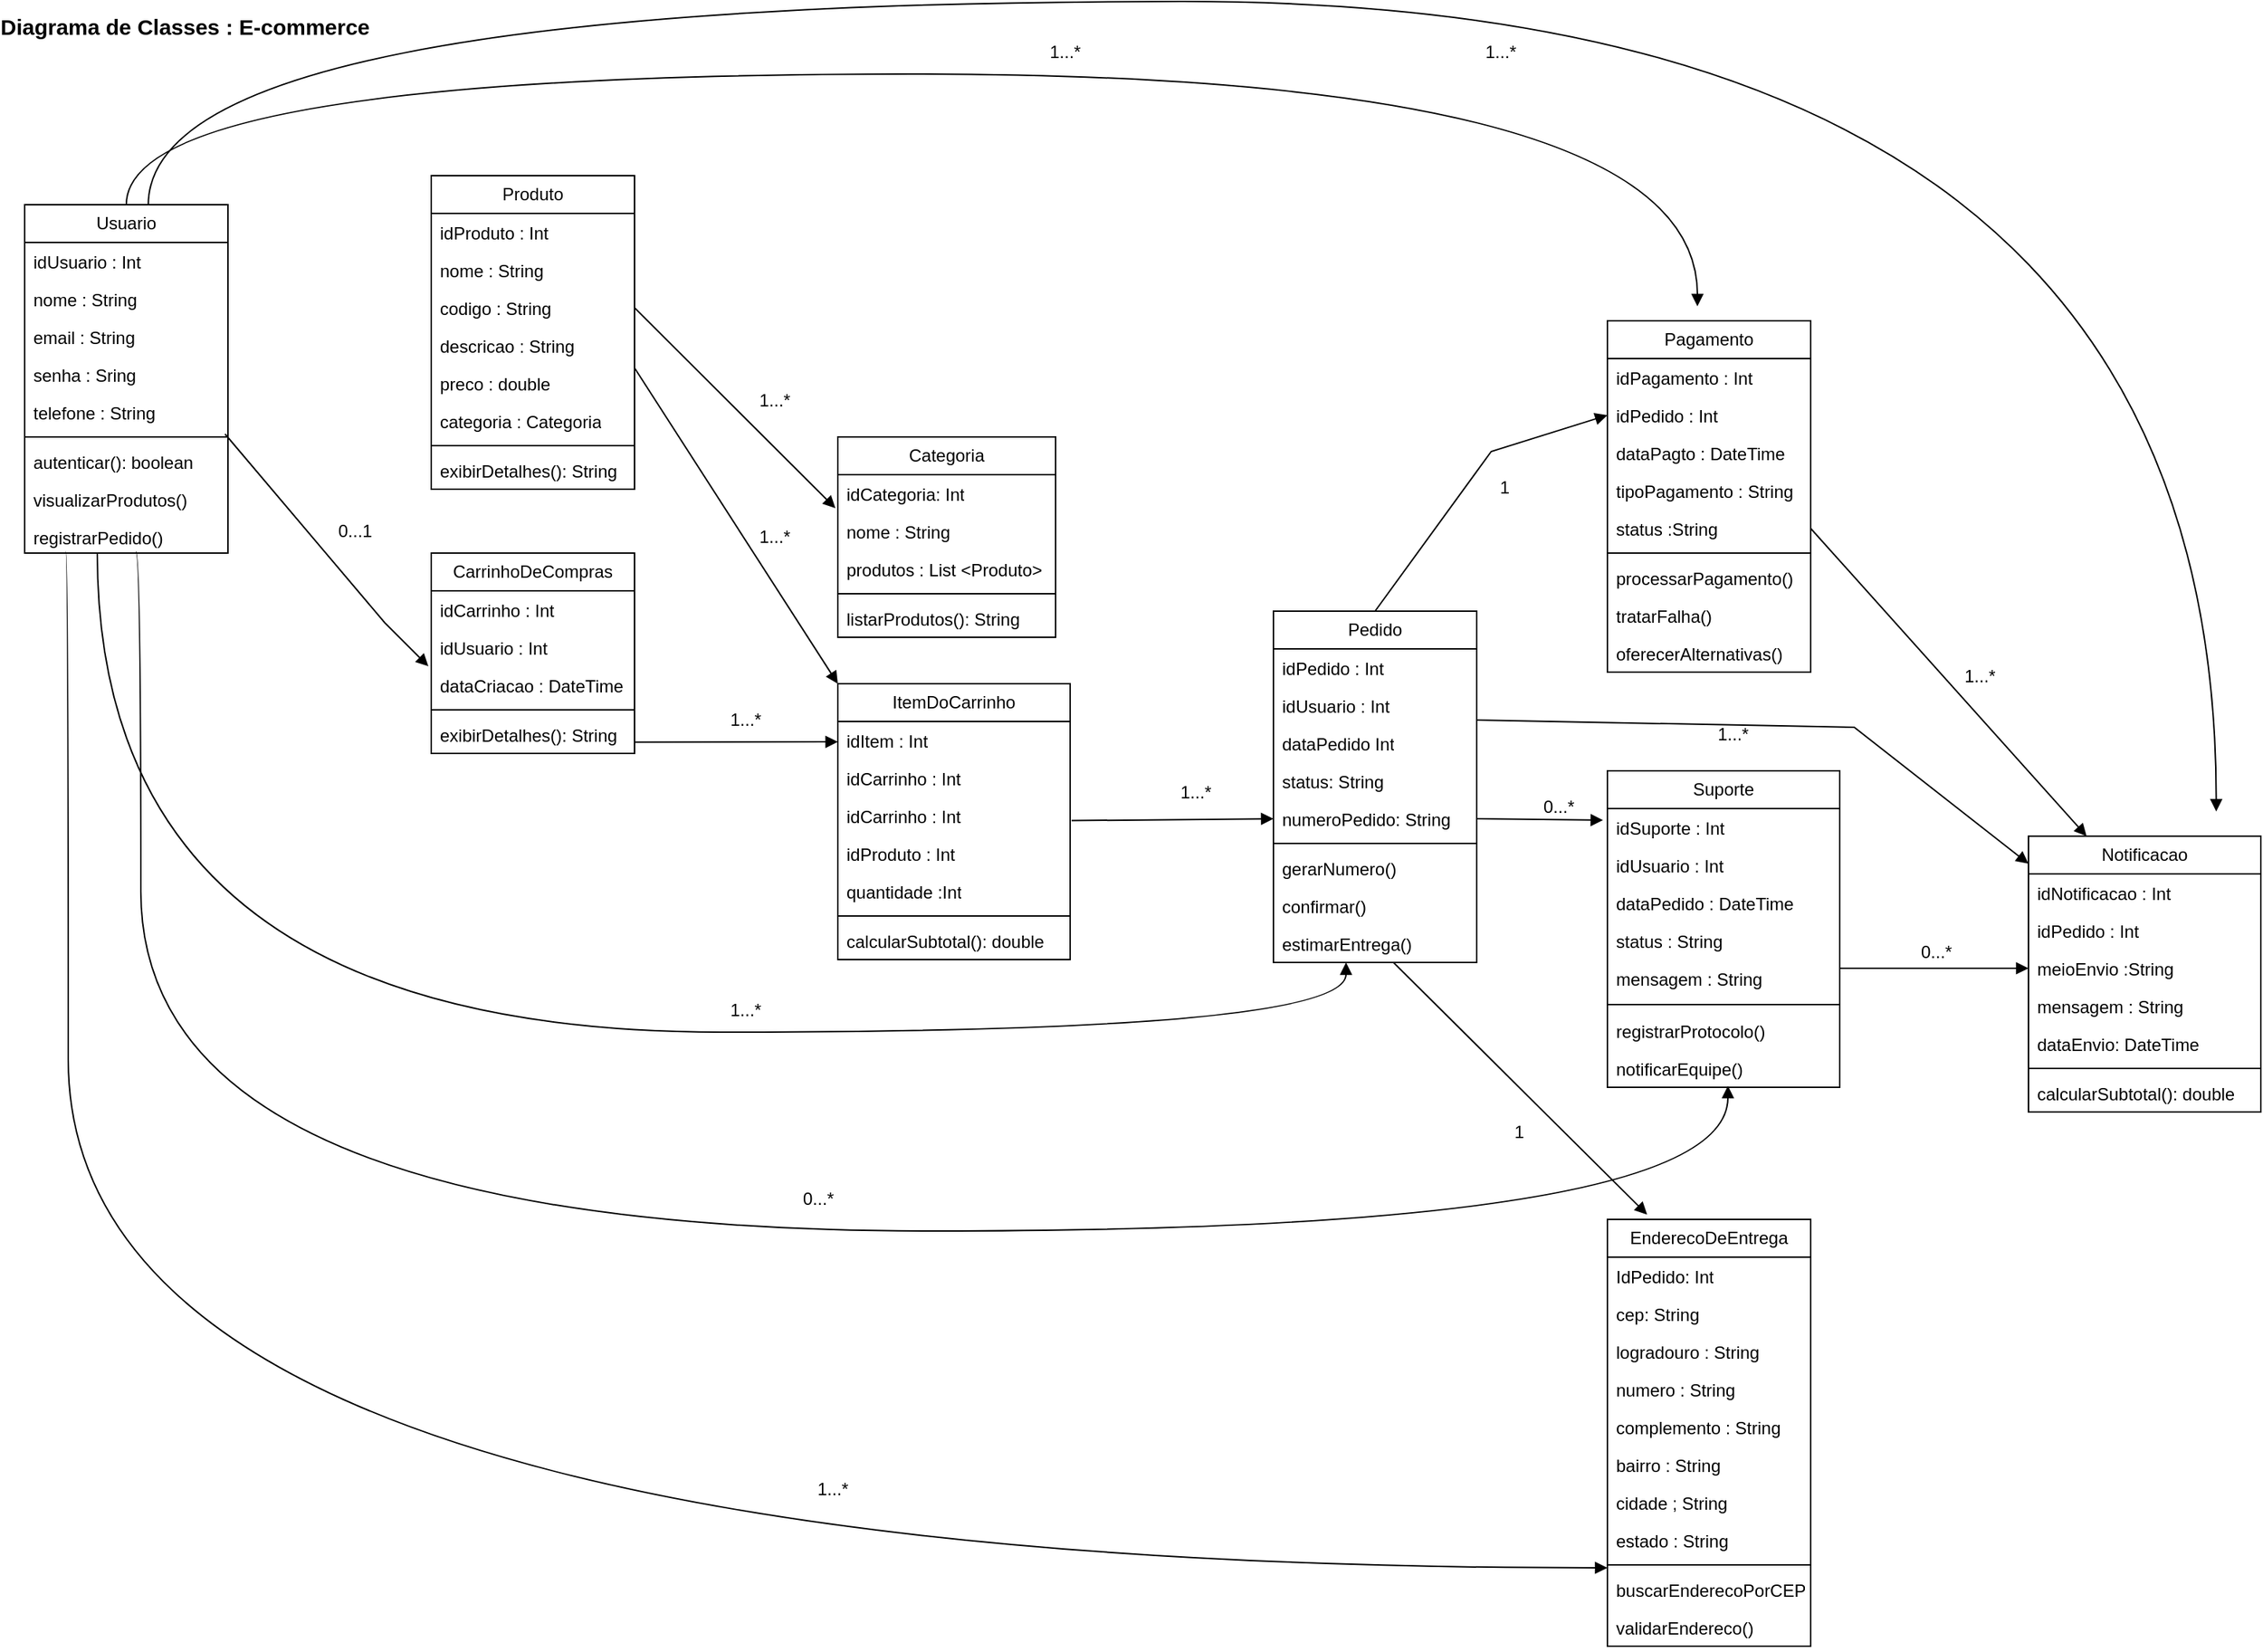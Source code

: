 <mxfile version="28.1.0">
  <diagram name="Página-1" id="_8y2WWJPowgmzvT_kAJe">
    <mxGraphModel grid="1" page="1" gridSize="10" guides="1" tooltips="1" connect="1" arrows="1" fold="1" pageScale="1" pageWidth="827" pageHeight="1169" background="#ffffff" math="0" shadow="0" adaptiveColors="simple">
      <root>
        <mxCell id="0" />
        <mxCell id="1" parent="0" />
        <mxCell id="5Mgtks_7eiZaKicOmznS-1" value="Usuario" style="swimlane;fontStyle=0;childLayout=stackLayout;horizontal=1;startSize=26;fillColor=none;horizontalStack=0;resizeParent=1;resizeParentMax=0;resizeLast=0;collapsible=1;marginBottom=0;whiteSpace=wrap;html=1;" vertex="1" parent="1">
          <mxGeometry x="20" y="150" width="140" height="240" as="geometry" />
        </mxCell>
        <mxCell id="5Mgtks_7eiZaKicOmznS-2" value="idUsuario : Int" style="text;strokeColor=none;fillColor=none;align=left;verticalAlign=top;spacingLeft=4;spacingRight=4;overflow=hidden;rotatable=0;points=[[0,0.5],[1,0.5]];portConstraint=eastwest;whiteSpace=wrap;html=1;" vertex="1" parent="5Mgtks_7eiZaKicOmznS-1">
          <mxGeometry y="26" width="140" height="26" as="geometry" />
        </mxCell>
        <mxCell id="5Mgtks_7eiZaKicOmznS-3" value="nome : String" style="text;strokeColor=none;fillColor=none;align=left;verticalAlign=top;spacingLeft=4;spacingRight=4;overflow=hidden;rotatable=0;points=[[0,0.5],[1,0.5]];portConstraint=eastwest;whiteSpace=wrap;html=1;" vertex="1" parent="5Mgtks_7eiZaKicOmznS-1">
          <mxGeometry y="52" width="140" height="26" as="geometry" />
        </mxCell>
        <mxCell id="5Mgtks_7eiZaKicOmznS-4" value="email : String" style="text;strokeColor=none;fillColor=none;align=left;verticalAlign=top;spacingLeft=4;spacingRight=4;overflow=hidden;rotatable=0;points=[[0,0.5],[1,0.5]];portConstraint=eastwest;whiteSpace=wrap;html=1;" vertex="1" parent="5Mgtks_7eiZaKicOmznS-1">
          <mxGeometry y="78" width="140" height="26" as="geometry" />
        </mxCell>
        <mxCell id="mK8RSYfeYcpU8ILv2cTp-1" value="senha : Sring" style="text;strokeColor=none;fillColor=none;align=left;verticalAlign=top;spacingLeft=4;spacingRight=4;overflow=hidden;rotatable=0;points=[[0,0.5],[1,0.5]];portConstraint=eastwest;whiteSpace=wrap;html=1;" vertex="1" parent="5Mgtks_7eiZaKicOmznS-1">
          <mxGeometry y="104" width="140" height="26" as="geometry" />
        </mxCell>
        <mxCell id="mK8RSYfeYcpU8ILv2cTp-7" value="telefone : String" style="text;strokeColor=none;fillColor=none;align=left;verticalAlign=top;spacingLeft=4;spacingRight=4;overflow=hidden;rotatable=0;points=[[0,0.5],[1,0.5]];portConstraint=eastwest;whiteSpace=wrap;html=1;" vertex="1" parent="5Mgtks_7eiZaKicOmznS-1">
          <mxGeometry y="130" width="140" height="26" as="geometry" />
        </mxCell>
        <mxCell id="mK8RSYfeYcpU8ILv2cTp-11" value="" style="line;strokeWidth=1;fillColor=none;align=left;verticalAlign=middle;spacingTop=-1;spacingLeft=3;spacingRight=3;rotatable=0;labelPosition=right;points=[];portConstraint=eastwest;strokeColor=inherit;" vertex="1" parent="5Mgtks_7eiZaKicOmznS-1">
          <mxGeometry y="156" width="140" height="8" as="geometry" />
        </mxCell>
        <mxCell id="mK8RSYfeYcpU8ILv2cTp-10" value="autenticar(): boolean" style="text;strokeColor=none;fillColor=none;align=left;verticalAlign=top;spacingLeft=4;spacingRight=4;overflow=hidden;rotatable=0;points=[[0,0.5],[1,0.5]];portConstraint=eastwest;whiteSpace=wrap;html=1;" vertex="1" parent="5Mgtks_7eiZaKicOmznS-1">
          <mxGeometry y="164" width="140" height="26" as="geometry" />
        </mxCell>
        <mxCell id="mK8RSYfeYcpU8ILv2cTp-12" value="visualizarProdutos()" style="text;strokeColor=none;fillColor=none;align=left;verticalAlign=top;spacingLeft=4;spacingRight=4;overflow=hidden;rotatable=0;points=[[0,0.5],[1,0.5]];portConstraint=eastwest;whiteSpace=wrap;html=1;" vertex="1" parent="5Mgtks_7eiZaKicOmznS-1">
          <mxGeometry y="190" width="140" height="26" as="geometry" />
        </mxCell>
        <mxCell id="mK8RSYfeYcpU8ILv2cTp-13" value="registrarPedido()" style="text;strokeColor=none;fillColor=none;align=left;verticalAlign=top;spacingLeft=4;spacingRight=4;overflow=hidden;rotatable=0;points=[[0,0.5],[1,0.5]];portConstraint=eastwest;whiteSpace=wrap;html=1;" vertex="1" parent="5Mgtks_7eiZaKicOmznS-1">
          <mxGeometry y="216" width="140" height="24" as="geometry" />
        </mxCell>
        <mxCell id="mK8RSYfeYcpU8ILv2cTp-14" value="Produto" style="swimlane;fontStyle=0;childLayout=stackLayout;horizontal=1;startSize=26;fillColor=none;horizontalStack=0;resizeParent=1;resizeParentMax=0;resizeLast=0;collapsible=1;marginBottom=0;whiteSpace=wrap;html=1;" vertex="1" parent="1">
          <mxGeometry x="300" y="130" width="140" height="216" as="geometry" />
        </mxCell>
        <mxCell id="mK8RSYfeYcpU8ILv2cTp-15" value="idProduto : Int" style="text;strokeColor=none;fillColor=none;align=left;verticalAlign=top;spacingLeft=4;spacingRight=4;overflow=hidden;rotatable=0;points=[[0,0.5],[1,0.5]];portConstraint=eastwest;whiteSpace=wrap;html=1;" vertex="1" parent="mK8RSYfeYcpU8ILv2cTp-14">
          <mxGeometry y="26" width="140" height="26" as="geometry" />
        </mxCell>
        <mxCell id="mK8RSYfeYcpU8ILv2cTp-16" value="nome : String" style="text;strokeColor=none;fillColor=none;align=left;verticalAlign=top;spacingLeft=4;spacingRight=4;overflow=hidden;rotatable=0;points=[[0,0.5],[1,0.5]];portConstraint=eastwest;whiteSpace=wrap;html=1;" vertex="1" parent="mK8RSYfeYcpU8ILv2cTp-14">
          <mxGeometry y="52" width="140" height="26" as="geometry" />
        </mxCell>
        <mxCell id="mK8RSYfeYcpU8ILv2cTp-17" value="codigo : String" style="text;strokeColor=none;fillColor=none;align=left;verticalAlign=top;spacingLeft=4;spacingRight=4;overflow=hidden;rotatable=0;points=[[0,0.5],[1,0.5]];portConstraint=eastwest;whiteSpace=wrap;html=1;" vertex="1" parent="mK8RSYfeYcpU8ILv2cTp-14">
          <mxGeometry y="78" width="140" height="26" as="geometry" />
        </mxCell>
        <mxCell id="mK8RSYfeYcpU8ILv2cTp-18" value="descricao : String" style="text;strokeColor=none;fillColor=none;align=left;verticalAlign=top;spacingLeft=4;spacingRight=4;overflow=hidden;rotatable=0;points=[[0,0.5],[1,0.5]];portConstraint=eastwest;whiteSpace=wrap;html=1;" vertex="1" parent="mK8RSYfeYcpU8ILv2cTp-14">
          <mxGeometry y="104" width="140" height="26" as="geometry" />
        </mxCell>
        <mxCell id="mK8RSYfeYcpU8ILv2cTp-19" value="preco : double" style="text;strokeColor=none;fillColor=none;align=left;verticalAlign=top;spacingLeft=4;spacingRight=4;overflow=hidden;rotatable=0;points=[[0,0.5],[1,0.5]];portConstraint=eastwest;whiteSpace=wrap;html=1;" vertex="1" parent="mK8RSYfeYcpU8ILv2cTp-14">
          <mxGeometry y="130" width="140" height="26" as="geometry" />
        </mxCell>
        <mxCell id="mK8RSYfeYcpU8ILv2cTp-24" value="categoria : Categoria" style="text;strokeColor=none;fillColor=none;align=left;verticalAlign=top;spacingLeft=4;spacingRight=4;overflow=hidden;rotatable=0;points=[[0,0.5],[1,0.5]];portConstraint=eastwest;whiteSpace=wrap;html=1;" vertex="1" parent="mK8RSYfeYcpU8ILv2cTp-14">
          <mxGeometry y="156" width="140" height="26" as="geometry" />
        </mxCell>
        <mxCell id="mK8RSYfeYcpU8ILv2cTp-20" value="" style="line;strokeWidth=1;fillColor=none;align=left;verticalAlign=middle;spacingTop=-1;spacingLeft=3;spacingRight=3;rotatable=0;labelPosition=right;points=[];portConstraint=eastwest;strokeColor=inherit;" vertex="1" parent="mK8RSYfeYcpU8ILv2cTp-14">
          <mxGeometry y="182" width="140" height="8" as="geometry" />
        </mxCell>
        <mxCell id="mK8RSYfeYcpU8ILv2cTp-21" value="exibirDetalhes(): String" style="text;strokeColor=none;fillColor=none;align=left;verticalAlign=top;spacingLeft=4;spacingRight=4;overflow=hidden;rotatable=0;points=[[0,0.5],[1,0.5]];portConstraint=eastwest;whiteSpace=wrap;html=1;" vertex="1" parent="mK8RSYfeYcpU8ILv2cTp-14">
          <mxGeometry y="190" width="140" height="26" as="geometry" />
        </mxCell>
        <mxCell id="mK8RSYfeYcpU8ILv2cTp-25" value="Categoria" style="swimlane;fontStyle=0;childLayout=stackLayout;horizontal=1;startSize=26;fillColor=none;horizontalStack=0;resizeParent=1;resizeParentMax=0;resizeLast=0;collapsible=1;marginBottom=0;whiteSpace=wrap;html=1;" vertex="1" parent="1">
          <mxGeometry x="580" y="310" width="150" height="138" as="geometry" />
        </mxCell>
        <mxCell id="mK8RSYfeYcpU8ILv2cTp-26" value="idCategoria: Int" style="text;strokeColor=none;fillColor=none;align=left;verticalAlign=top;spacingLeft=4;spacingRight=4;overflow=hidden;rotatable=0;points=[[0,0.5],[1,0.5]];portConstraint=eastwest;whiteSpace=wrap;html=1;" vertex="1" parent="mK8RSYfeYcpU8ILv2cTp-25">
          <mxGeometry y="26" width="150" height="26" as="geometry" />
        </mxCell>
        <mxCell id="mK8RSYfeYcpU8ILv2cTp-27" value="nome : String" style="text;strokeColor=none;fillColor=none;align=left;verticalAlign=top;spacingLeft=4;spacingRight=4;overflow=hidden;rotatable=0;points=[[0,0.5],[1,0.5]];portConstraint=eastwest;whiteSpace=wrap;html=1;" vertex="1" parent="mK8RSYfeYcpU8ILv2cTp-25">
          <mxGeometry y="52" width="150" height="26" as="geometry" />
        </mxCell>
        <mxCell id="mK8RSYfeYcpU8ILv2cTp-28" value="produtos : List &amp;lt;Produto&amp;gt;" style="text;strokeColor=none;fillColor=none;align=left;verticalAlign=top;spacingLeft=4;spacingRight=4;overflow=hidden;rotatable=0;points=[[0,0.5],[1,0.5]];portConstraint=eastwest;whiteSpace=wrap;html=1;" vertex="1" parent="mK8RSYfeYcpU8ILv2cTp-25">
          <mxGeometry y="78" width="150" height="26" as="geometry" />
        </mxCell>
        <mxCell id="mK8RSYfeYcpU8ILv2cTp-32" value="" style="line;strokeWidth=1;fillColor=none;align=left;verticalAlign=middle;spacingTop=-1;spacingLeft=3;spacingRight=3;rotatable=0;labelPosition=right;points=[];portConstraint=eastwest;strokeColor=inherit;" vertex="1" parent="mK8RSYfeYcpU8ILv2cTp-25">
          <mxGeometry y="104" width="150" height="8" as="geometry" />
        </mxCell>
        <mxCell id="mK8RSYfeYcpU8ILv2cTp-33" value="listarProdutos(): String" style="text;strokeColor=none;fillColor=none;align=left;verticalAlign=top;spacingLeft=4;spacingRight=4;overflow=hidden;rotatable=0;points=[[0,0.5],[1,0.5]];portConstraint=eastwest;whiteSpace=wrap;html=1;" vertex="1" parent="mK8RSYfeYcpU8ILv2cTp-25">
          <mxGeometry y="112" width="150" height="26" as="geometry" />
        </mxCell>
        <mxCell id="mK8RSYfeYcpU8ILv2cTp-34" value="ItemDoCarrinho" style="swimlane;fontStyle=0;childLayout=stackLayout;horizontal=1;startSize=26;fillColor=none;horizontalStack=0;resizeParent=1;resizeParentMax=0;resizeLast=0;collapsible=1;marginBottom=0;whiteSpace=wrap;html=1;" vertex="1" parent="1">
          <mxGeometry x="580" y="480" width="160" height="190" as="geometry" />
        </mxCell>
        <mxCell id="mK8RSYfeYcpU8ILv2cTp-35" value="idItem : Int" style="text;strokeColor=none;fillColor=none;align=left;verticalAlign=top;spacingLeft=4;spacingRight=4;overflow=hidden;rotatable=0;points=[[0,0.5],[1,0.5]];portConstraint=eastwest;whiteSpace=wrap;html=1;" vertex="1" parent="mK8RSYfeYcpU8ILv2cTp-34">
          <mxGeometry y="26" width="160" height="26" as="geometry" />
        </mxCell>
        <mxCell id="mK8RSYfeYcpU8ILv2cTp-153" value="idCarrinho : Int" style="text;strokeColor=none;fillColor=none;align=left;verticalAlign=top;spacingLeft=4;spacingRight=4;overflow=hidden;rotatable=0;points=[[0,0.5],[1,0.5]];portConstraint=eastwest;whiteSpace=wrap;html=1;" vertex="1" parent="mK8RSYfeYcpU8ILv2cTp-34">
          <mxGeometry y="52" width="160" height="26" as="geometry" />
        </mxCell>
        <mxCell id="mK8RSYfeYcpU8ILv2cTp-36" value="idCarrinho : Int" style="text;strokeColor=none;fillColor=none;align=left;verticalAlign=top;spacingLeft=4;spacingRight=4;overflow=hidden;rotatable=0;points=[[0,0.5],[1,0.5]];portConstraint=eastwest;whiteSpace=wrap;html=1;" vertex="1" parent="mK8RSYfeYcpU8ILv2cTp-34">
          <mxGeometry y="78" width="160" height="26" as="geometry" />
        </mxCell>
        <mxCell id="mK8RSYfeYcpU8ILv2cTp-37" value="idProduto : Int" style="text;strokeColor=none;fillColor=none;align=left;verticalAlign=top;spacingLeft=4;spacingRight=4;overflow=hidden;rotatable=0;points=[[0,0.5],[1,0.5]];portConstraint=eastwest;whiteSpace=wrap;html=1;" vertex="1" parent="mK8RSYfeYcpU8ILv2cTp-34">
          <mxGeometry y="104" width="160" height="26" as="geometry" />
        </mxCell>
        <mxCell id="mK8RSYfeYcpU8ILv2cTp-40" value="quantidade :Int" style="text;strokeColor=none;fillColor=none;align=left;verticalAlign=top;spacingLeft=4;spacingRight=4;overflow=hidden;rotatable=0;points=[[0,0.5],[1,0.5]];portConstraint=eastwest;whiteSpace=wrap;html=1;" vertex="1" parent="mK8RSYfeYcpU8ILv2cTp-34">
          <mxGeometry y="130" width="160" height="26" as="geometry" />
        </mxCell>
        <mxCell id="mK8RSYfeYcpU8ILv2cTp-38" value="" style="line;strokeWidth=1;fillColor=none;align=left;verticalAlign=middle;spacingTop=-1;spacingLeft=3;spacingRight=3;rotatable=0;labelPosition=right;points=[];portConstraint=eastwest;strokeColor=inherit;" vertex="1" parent="mK8RSYfeYcpU8ILv2cTp-34">
          <mxGeometry y="156" width="160" height="8" as="geometry" />
        </mxCell>
        <mxCell id="mK8RSYfeYcpU8ILv2cTp-39" value="calcularSubtotal(): double" style="text;strokeColor=none;fillColor=none;align=left;verticalAlign=top;spacingLeft=4;spacingRight=4;overflow=hidden;rotatable=0;points=[[0,0.5],[1,0.5]];portConstraint=eastwest;whiteSpace=wrap;html=1;" vertex="1" parent="mK8RSYfeYcpU8ILv2cTp-34">
          <mxGeometry y="164" width="160" height="26" as="geometry" />
        </mxCell>
        <mxCell id="mK8RSYfeYcpU8ILv2cTp-41" value="CarrinhoDeCompras" style="swimlane;fontStyle=0;childLayout=stackLayout;horizontal=1;startSize=26;fillColor=none;horizontalStack=0;resizeParent=1;resizeParentMax=0;resizeLast=0;collapsible=1;marginBottom=0;whiteSpace=wrap;html=1;" vertex="1" parent="1">
          <mxGeometry x="300" y="390" width="140" height="138" as="geometry" />
        </mxCell>
        <mxCell id="mK8RSYfeYcpU8ILv2cTp-42" value="idCarrinho : Int" style="text;strokeColor=none;fillColor=none;align=left;verticalAlign=top;spacingLeft=4;spacingRight=4;overflow=hidden;rotatable=0;points=[[0,0.5],[1,0.5]];portConstraint=eastwest;whiteSpace=wrap;html=1;" vertex="1" parent="mK8RSYfeYcpU8ILv2cTp-41">
          <mxGeometry y="26" width="140" height="26" as="geometry" />
        </mxCell>
        <mxCell id="mK8RSYfeYcpU8ILv2cTp-43" value="idUsuario : Int" style="text;strokeColor=none;fillColor=none;align=left;verticalAlign=top;spacingLeft=4;spacingRight=4;overflow=hidden;rotatable=0;points=[[0,0.5],[1,0.5]];portConstraint=eastwest;whiteSpace=wrap;html=1;" vertex="1" parent="mK8RSYfeYcpU8ILv2cTp-41">
          <mxGeometry y="52" width="140" height="26" as="geometry" />
        </mxCell>
        <mxCell id="mK8RSYfeYcpU8ILv2cTp-47" value="dataCriacao : DateTime" style="text;strokeColor=none;fillColor=none;align=left;verticalAlign=top;spacingLeft=4;spacingRight=4;overflow=hidden;rotatable=0;points=[[0,0.5],[1,0.5]];portConstraint=eastwest;whiteSpace=wrap;html=1;" vertex="1" parent="mK8RSYfeYcpU8ILv2cTp-41">
          <mxGeometry y="78" width="140" height="26" as="geometry" />
        </mxCell>
        <mxCell id="mK8RSYfeYcpU8ILv2cTp-48" value="" style="line;strokeWidth=1;fillColor=none;align=left;verticalAlign=middle;spacingTop=-1;spacingLeft=3;spacingRight=3;rotatable=0;labelPosition=right;points=[];portConstraint=eastwest;strokeColor=inherit;" vertex="1" parent="mK8RSYfeYcpU8ILv2cTp-41">
          <mxGeometry y="104" width="140" height="8" as="geometry" />
        </mxCell>
        <mxCell id="mK8RSYfeYcpU8ILv2cTp-49" value="exibirDetalhes(): String" style="text;strokeColor=none;fillColor=none;align=left;verticalAlign=top;spacingLeft=4;spacingRight=4;overflow=hidden;rotatable=0;points=[[0,0.5],[1,0.5]];portConstraint=eastwest;whiteSpace=wrap;html=1;" vertex="1" parent="mK8RSYfeYcpU8ILv2cTp-41">
          <mxGeometry y="112" width="140" height="26" as="geometry" />
        </mxCell>
        <mxCell id="mK8RSYfeYcpU8ILv2cTp-50" value="Pedido" style="swimlane;fontStyle=0;childLayout=stackLayout;horizontal=1;startSize=26;fillColor=none;horizontalStack=0;resizeParent=1;resizeParentMax=0;resizeLast=0;collapsible=1;marginBottom=0;whiteSpace=wrap;html=1;" vertex="1" parent="1">
          <mxGeometry x="880" y="430" width="140" height="242" as="geometry" />
        </mxCell>
        <mxCell id="mK8RSYfeYcpU8ILv2cTp-51" value="idPedido : Int" style="text;strokeColor=none;fillColor=none;align=left;verticalAlign=top;spacingLeft=4;spacingRight=4;overflow=hidden;rotatable=0;points=[[0,0.5],[1,0.5]];portConstraint=eastwest;whiteSpace=wrap;html=1;" vertex="1" parent="mK8RSYfeYcpU8ILv2cTp-50">
          <mxGeometry y="26" width="140" height="26" as="geometry" />
        </mxCell>
        <mxCell id="mK8RSYfeYcpU8ILv2cTp-52" value="idUsuario : Int" style="text;strokeColor=none;fillColor=none;align=left;verticalAlign=top;spacingLeft=4;spacingRight=4;overflow=hidden;rotatable=0;points=[[0,0.5],[1,0.5]];portConstraint=eastwest;whiteSpace=wrap;html=1;" vertex="1" parent="mK8RSYfeYcpU8ILv2cTp-50">
          <mxGeometry y="52" width="140" height="26" as="geometry" />
        </mxCell>
        <mxCell id="mK8RSYfeYcpU8ILv2cTp-53" value="dataPedido Int" style="text;strokeColor=none;fillColor=none;align=left;verticalAlign=top;spacingLeft=4;spacingRight=4;overflow=hidden;rotatable=0;points=[[0,0.5],[1,0.5]];portConstraint=eastwest;whiteSpace=wrap;html=1;" vertex="1" parent="mK8RSYfeYcpU8ILv2cTp-50">
          <mxGeometry y="78" width="140" height="26" as="geometry" />
        </mxCell>
        <mxCell id="mK8RSYfeYcpU8ILv2cTp-54" value="status: String" style="text;strokeColor=none;fillColor=none;align=left;verticalAlign=top;spacingLeft=4;spacingRight=4;overflow=hidden;rotatable=0;points=[[0,0.5],[1,0.5]];portConstraint=eastwest;whiteSpace=wrap;html=1;" vertex="1" parent="mK8RSYfeYcpU8ILv2cTp-50">
          <mxGeometry y="104" width="140" height="26" as="geometry" />
        </mxCell>
        <mxCell id="mK8RSYfeYcpU8ILv2cTp-55" value="numeroPedido: String" style="text;strokeColor=none;fillColor=none;align=left;verticalAlign=top;spacingLeft=4;spacingRight=4;overflow=hidden;rotatable=0;points=[[0,0.5],[1,0.5]];portConstraint=eastwest;whiteSpace=wrap;html=1;" vertex="1" parent="mK8RSYfeYcpU8ILv2cTp-50">
          <mxGeometry y="130" width="140" height="26" as="geometry" />
        </mxCell>
        <mxCell id="mK8RSYfeYcpU8ILv2cTp-57" value="" style="line;strokeWidth=1;fillColor=none;align=left;verticalAlign=middle;spacingTop=-1;spacingLeft=3;spacingRight=3;rotatable=0;labelPosition=right;points=[];portConstraint=eastwest;strokeColor=inherit;" vertex="1" parent="mK8RSYfeYcpU8ILv2cTp-50">
          <mxGeometry y="156" width="140" height="8" as="geometry" />
        </mxCell>
        <mxCell id="mK8RSYfeYcpU8ILv2cTp-58" value="gerarNumero()" style="text;strokeColor=none;fillColor=none;align=left;verticalAlign=top;spacingLeft=4;spacingRight=4;overflow=hidden;rotatable=0;points=[[0,0.5],[1,0.5]];portConstraint=eastwest;whiteSpace=wrap;html=1;" vertex="1" parent="mK8RSYfeYcpU8ILv2cTp-50">
          <mxGeometry y="164" width="140" height="26" as="geometry" />
        </mxCell>
        <mxCell id="mK8RSYfeYcpU8ILv2cTp-59" value="confirmar()" style="text;strokeColor=none;fillColor=none;align=left;verticalAlign=top;spacingLeft=4;spacingRight=4;overflow=hidden;rotatable=0;points=[[0,0.5],[1,0.5]];portConstraint=eastwest;whiteSpace=wrap;html=1;" vertex="1" parent="mK8RSYfeYcpU8ILv2cTp-50">
          <mxGeometry y="190" width="140" height="26" as="geometry" />
        </mxCell>
        <mxCell id="mK8RSYfeYcpU8ILv2cTp-60" value="estimarEntrega()" style="text;strokeColor=none;fillColor=none;align=left;verticalAlign=top;spacingLeft=4;spacingRight=4;overflow=hidden;rotatable=0;points=[[0,0.5],[1,0.5]];portConstraint=eastwest;whiteSpace=wrap;html=1;" vertex="1" parent="mK8RSYfeYcpU8ILv2cTp-50">
          <mxGeometry y="216" width="140" height="26" as="geometry" />
        </mxCell>
        <mxCell id="mK8RSYfeYcpU8ILv2cTp-61" value="Pagamento" style="swimlane;fontStyle=0;childLayout=stackLayout;horizontal=1;startSize=26;fillColor=none;horizontalStack=0;resizeParent=1;resizeParentMax=0;resizeLast=0;collapsible=1;marginBottom=0;whiteSpace=wrap;html=1;" vertex="1" parent="1">
          <mxGeometry x="1110" y="230" width="140" height="242" as="geometry" />
        </mxCell>
        <mxCell id="mK8RSYfeYcpU8ILv2cTp-62" value="idPagamento : Int" style="text;strokeColor=none;fillColor=none;align=left;verticalAlign=top;spacingLeft=4;spacingRight=4;overflow=hidden;rotatable=0;points=[[0,0.5],[1,0.5]];portConstraint=eastwest;whiteSpace=wrap;html=1;" vertex="1" parent="mK8RSYfeYcpU8ILv2cTp-61">
          <mxGeometry y="26" width="140" height="26" as="geometry" />
        </mxCell>
        <mxCell id="mK8RSYfeYcpU8ILv2cTp-63" value="idPedido : Int" style="text;strokeColor=none;fillColor=none;align=left;verticalAlign=top;spacingLeft=4;spacingRight=4;overflow=hidden;rotatable=0;points=[[0,0.5],[1,0.5]];portConstraint=eastwest;whiteSpace=wrap;html=1;" vertex="1" parent="mK8RSYfeYcpU8ILv2cTp-61">
          <mxGeometry y="52" width="140" height="26" as="geometry" />
        </mxCell>
        <mxCell id="mK8RSYfeYcpU8ILv2cTp-64" value="dataPagto : DateTime" style="text;strokeColor=none;fillColor=none;align=left;verticalAlign=top;spacingLeft=4;spacingRight=4;overflow=hidden;rotatable=0;points=[[0,0.5],[1,0.5]];portConstraint=eastwest;whiteSpace=wrap;html=1;" vertex="1" parent="mK8RSYfeYcpU8ILv2cTp-61">
          <mxGeometry y="78" width="140" height="26" as="geometry" />
        </mxCell>
        <mxCell id="mK8RSYfeYcpU8ILv2cTp-65" value="tipoPagamento : String" style="text;strokeColor=none;fillColor=none;align=left;verticalAlign=top;spacingLeft=4;spacingRight=4;overflow=hidden;rotatable=0;points=[[0,0.5],[1,0.5]];portConstraint=eastwest;whiteSpace=wrap;html=1;" vertex="1" parent="mK8RSYfeYcpU8ILv2cTp-61">
          <mxGeometry y="104" width="140" height="26" as="geometry" />
        </mxCell>
        <mxCell id="mK8RSYfeYcpU8ILv2cTp-66" value="status :String" style="text;strokeColor=none;fillColor=none;align=left;verticalAlign=top;spacingLeft=4;spacingRight=4;overflow=hidden;rotatable=0;points=[[0,0.5],[1,0.5]];portConstraint=eastwest;whiteSpace=wrap;html=1;" vertex="1" parent="mK8RSYfeYcpU8ILv2cTp-61">
          <mxGeometry y="130" width="140" height="26" as="geometry" />
        </mxCell>
        <mxCell id="mK8RSYfeYcpU8ILv2cTp-67" value="" style="line;strokeWidth=1;fillColor=none;align=left;verticalAlign=middle;spacingTop=-1;spacingLeft=3;spacingRight=3;rotatable=0;labelPosition=right;points=[];portConstraint=eastwest;strokeColor=inherit;" vertex="1" parent="mK8RSYfeYcpU8ILv2cTp-61">
          <mxGeometry y="156" width="140" height="8" as="geometry" />
        </mxCell>
        <mxCell id="mK8RSYfeYcpU8ILv2cTp-68" value="processarPagamento()" style="text;strokeColor=none;fillColor=none;align=left;verticalAlign=top;spacingLeft=4;spacingRight=4;overflow=hidden;rotatable=0;points=[[0,0.5],[1,0.5]];portConstraint=eastwest;whiteSpace=wrap;html=1;" vertex="1" parent="mK8RSYfeYcpU8ILv2cTp-61">
          <mxGeometry y="164" width="140" height="26" as="geometry" />
        </mxCell>
        <mxCell id="mK8RSYfeYcpU8ILv2cTp-69" value="tratarFalha()" style="text;strokeColor=none;fillColor=none;align=left;verticalAlign=top;spacingLeft=4;spacingRight=4;overflow=hidden;rotatable=0;points=[[0,0.5],[1,0.5]];portConstraint=eastwest;whiteSpace=wrap;html=1;" vertex="1" parent="mK8RSYfeYcpU8ILv2cTp-61">
          <mxGeometry y="190" width="140" height="26" as="geometry" />
        </mxCell>
        <mxCell id="mK8RSYfeYcpU8ILv2cTp-70" value="oferecerAlternativas()" style="text;strokeColor=none;fillColor=none;align=left;verticalAlign=top;spacingLeft=4;spacingRight=4;overflow=hidden;rotatable=0;points=[[0,0.5],[1,0.5]];portConstraint=eastwest;whiteSpace=wrap;html=1;" vertex="1" parent="mK8RSYfeYcpU8ILv2cTp-61">
          <mxGeometry y="216" width="140" height="26" as="geometry" />
        </mxCell>
        <mxCell id="mK8RSYfeYcpU8ILv2cTp-144" style="edgeStyle=orthogonalEdgeStyle;rounded=0;orthogonalLoop=1;jettySize=auto;html=1;exitX=0;exitY=0;exitDx=0;exitDy=0;" edge="1" parent="1" source="mK8RSYfeYcpU8ILv2cTp-71">
          <mxGeometry relative="1" as="geometry">
            <mxPoint x="1110" y="849" as="targetPoint" />
          </mxGeometry>
        </mxCell>
        <mxCell id="mK8RSYfeYcpU8ILv2cTp-71" value="EnderecoDeEntrega" style="swimlane;fontStyle=0;childLayout=stackLayout;horizontal=1;startSize=26;fillColor=none;horizontalStack=0;resizeParent=1;resizeParentMax=0;resizeLast=0;collapsible=1;marginBottom=0;whiteSpace=wrap;html=1;" vertex="1" parent="1">
          <mxGeometry x="1110" y="849" width="140" height="294" as="geometry" />
        </mxCell>
        <mxCell id="mK8RSYfeYcpU8ILv2cTp-73" value="IdPedido: Int" style="text;strokeColor=none;fillColor=none;align=left;verticalAlign=top;spacingLeft=4;spacingRight=4;overflow=hidden;rotatable=0;points=[[0,0.5],[1,0.5]];portConstraint=eastwest;whiteSpace=wrap;html=1;" vertex="1" parent="mK8RSYfeYcpU8ILv2cTp-71">
          <mxGeometry y="26" width="140" height="26" as="geometry" />
        </mxCell>
        <mxCell id="mK8RSYfeYcpU8ILv2cTp-74" value="cep: String" style="text;strokeColor=none;fillColor=none;align=left;verticalAlign=top;spacingLeft=4;spacingRight=4;overflow=hidden;rotatable=0;points=[[0,0.5],[1,0.5]];portConstraint=eastwest;whiteSpace=wrap;html=1;" vertex="1" parent="mK8RSYfeYcpU8ILv2cTp-71">
          <mxGeometry y="52" width="140" height="26" as="geometry" />
        </mxCell>
        <mxCell id="mK8RSYfeYcpU8ILv2cTp-75" value="logradouro : String" style="text;strokeColor=none;fillColor=none;align=left;verticalAlign=top;spacingLeft=4;spacingRight=4;overflow=hidden;rotatable=0;points=[[0,0.5],[1,0.5]];portConstraint=eastwest;whiteSpace=wrap;html=1;" vertex="1" parent="mK8RSYfeYcpU8ILv2cTp-71">
          <mxGeometry y="78" width="140" height="26" as="geometry" />
        </mxCell>
        <mxCell id="mK8RSYfeYcpU8ILv2cTp-76" value="numero : String" style="text;strokeColor=none;fillColor=none;align=left;verticalAlign=top;spacingLeft=4;spacingRight=4;overflow=hidden;rotatable=0;points=[[0,0.5],[1,0.5]];portConstraint=eastwest;whiteSpace=wrap;html=1;" vertex="1" parent="mK8RSYfeYcpU8ILv2cTp-71">
          <mxGeometry y="104" width="140" height="26" as="geometry" />
        </mxCell>
        <mxCell id="mK8RSYfeYcpU8ILv2cTp-87" value="complemento : String" style="text;strokeColor=none;fillColor=none;align=left;verticalAlign=top;spacingLeft=4;spacingRight=4;overflow=hidden;rotatable=0;points=[[0,0.5],[1,0.5]];portConstraint=eastwest;whiteSpace=wrap;html=1;" vertex="1" parent="mK8RSYfeYcpU8ILv2cTp-71">
          <mxGeometry y="130" width="140" height="26" as="geometry" />
        </mxCell>
        <mxCell id="mK8RSYfeYcpU8ILv2cTp-88" value="bairro : String&lt;span style=&quot;color: rgba(0, 0, 0, 0); font-family: monospace; font-size: 0px; text-wrap-mode: nowrap;&quot;&gt;%3CmxGraphModel%3E%3Croot%3E%3CmxCell%20id%3D%220%22%2F%3E%3CmxCell%20id%3D%221%22%20parent%3D%220%22%2F%3E%3CmxCell%20id%3D%222%22%20value%3D%22status%22%20style%3D%22text%3BstrokeColor%3Dnone%3BfillColor%3Dnone%3Balign%3Dleft%3BverticalAlign%3Dtop%3BspacingLeft%3D4%3BspacingRight%3D4%3Boverflow%3Dhidden%3Brotatable%3D0%3Bpoints%3D%5B%5B0%2C0.5%5D%2C%5B1%2C0.5%5D%5D%3BportConstraint%3Deastwest%3BwhiteSpace%3Dwrap%3Bhtml%3D1%3B%22%20vertex%3D%221%22%20parent%3D%221%22%3E%3CmxGeometry%20x%3D%2290%22%20y%3D%22960%22%20width%3D%22140%22%20height%3D%2226%22%20as%3D%22geometry%22%2F%3E%3C%2FmxCell%3E%3C%2Froot%3E%3C%2FmxGraphModel%3E&lt;/span&gt;" style="text;strokeColor=none;fillColor=none;align=left;verticalAlign=top;spacingLeft=4;spacingRight=4;overflow=hidden;rotatable=0;points=[[0,0.5],[1,0.5]];portConstraint=eastwest;whiteSpace=wrap;html=1;" vertex="1" parent="mK8RSYfeYcpU8ILv2cTp-71">
          <mxGeometry y="156" width="140" height="26" as="geometry" />
        </mxCell>
        <mxCell id="mK8RSYfeYcpU8ILv2cTp-89" value="cidade ; String" style="text;strokeColor=none;fillColor=none;align=left;verticalAlign=top;spacingLeft=4;spacingRight=4;overflow=hidden;rotatable=0;points=[[0,0.5],[1,0.5]];portConstraint=eastwest;whiteSpace=wrap;html=1;" vertex="1" parent="mK8RSYfeYcpU8ILv2cTp-71">
          <mxGeometry y="182" width="140" height="26" as="geometry" />
        </mxCell>
        <mxCell id="mK8RSYfeYcpU8ILv2cTp-90" value="estado : String" style="text;strokeColor=none;fillColor=none;align=left;verticalAlign=top;spacingLeft=4;spacingRight=4;overflow=hidden;rotatable=0;points=[[0,0.5],[1,0.5]];portConstraint=eastwest;whiteSpace=wrap;html=1;" vertex="1" parent="mK8RSYfeYcpU8ILv2cTp-71">
          <mxGeometry y="208" width="140" height="26" as="geometry" />
        </mxCell>
        <mxCell id="mK8RSYfeYcpU8ILv2cTp-77" value="" style="line;strokeWidth=1;fillColor=none;align=left;verticalAlign=middle;spacingTop=-1;spacingLeft=3;spacingRight=3;rotatable=0;labelPosition=right;points=[];portConstraint=eastwest;strokeColor=inherit;" vertex="1" parent="mK8RSYfeYcpU8ILv2cTp-71">
          <mxGeometry y="234" width="140" height="8" as="geometry" />
        </mxCell>
        <mxCell id="mK8RSYfeYcpU8ILv2cTp-78" value="buscarEnderecoPorCEP" style="text;strokeColor=none;fillColor=none;align=left;verticalAlign=top;spacingLeft=4;spacingRight=4;overflow=hidden;rotatable=0;points=[[0,0.5],[1,0.5]];portConstraint=eastwest;whiteSpace=wrap;html=1;" vertex="1" parent="mK8RSYfeYcpU8ILv2cTp-71">
          <mxGeometry y="242" width="140" height="26" as="geometry" />
        </mxCell>
        <mxCell id="mK8RSYfeYcpU8ILv2cTp-79" value="validarEndereco()" style="text;strokeColor=none;fillColor=none;align=left;verticalAlign=top;spacingLeft=4;spacingRight=4;overflow=hidden;rotatable=0;points=[[0,0.5],[1,0.5]];portConstraint=eastwest;whiteSpace=wrap;html=1;" vertex="1" parent="mK8RSYfeYcpU8ILv2cTp-71">
          <mxGeometry y="268" width="140" height="26" as="geometry" />
        </mxCell>
        <mxCell id="mK8RSYfeYcpU8ILv2cTp-92" value="Notificacao" style="swimlane;fontStyle=0;childLayout=stackLayout;horizontal=1;startSize=26;fillColor=none;horizontalStack=0;resizeParent=1;resizeParentMax=0;resizeLast=0;collapsible=1;marginBottom=0;whiteSpace=wrap;html=1;" vertex="1" parent="1">
          <mxGeometry x="1400" y="585" width="160" height="190" as="geometry" />
        </mxCell>
        <mxCell id="mK8RSYfeYcpU8ILv2cTp-93" value="idNotificacao : Int" style="text;strokeColor=none;fillColor=none;align=left;verticalAlign=top;spacingLeft=4;spacingRight=4;overflow=hidden;rotatable=0;points=[[0,0.5],[1,0.5]];portConstraint=eastwest;whiteSpace=wrap;html=1;" vertex="1" parent="mK8RSYfeYcpU8ILv2cTp-92">
          <mxGeometry y="26" width="160" height="26" as="geometry" />
        </mxCell>
        <mxCell id="mK8RSYfeYcpU8ILv2cTp-94" value="idPedido : Int" style="text;strokeColor=none;fillColor=none;align=left;verticalAlign=top;spacingLeft=4;spacingRight=4;overflow=hidden;rotatable=0;points=[[0,0.5],[1,0.5]];portConstraint=eastwest;whiteSpace=wrap;html=1;" vertex="1" parent="mK8RSYfeYcpU8ILv2cTp-92">
          <mxGeometry y="52" width="160" height="26" as="geometry" />
        </mxCell>
        <mxCell id="mK8RSYfeYcpU8ILv2cTp-95" value="meioEnvio :String" style="text;strokeColor=none;fillColor=none;align=left;verticalAlign=top;spacingLeft=4;spacingRight=4;overflow=hidden;rotatable=0;points=[[0,0.5],[1,0.5]];portConstraint=eastwest;whiteSpace=wrap;html=1;" vertex="1" parent="mK8RSYfeYcpU8ILv2cTp-92">
          <mxGeometry y="78" width="160" height="26" as="geometry" />
        </mxCell>
        <mxCell id="mK8RSYfeYcpU8ILv2cTp-96" value="mensagem : String" style="text;strokeColor=none;fillColor=none;align=left;verticalAlign=top;spacingLeft=4;spacingRight=4;overflow=hidden;rotatable=0;points=[[0,0.5],[1,0.5]];portConstraint=eastwest;whiteSpace=wrap;html=1;" vertex="1" parent="mK8RSYfeYcpU8ILv2cTp-92">
          <mxGeometry y="104" width="160" height="26" as="geometry" />
        </mxCell>
        <mxCell id="mK8RSYfeYcpU8ILv2cTp-99" value="dataEnvio: DateTime" style="text;strokeColor=none;fillColor=none;align=left;verticalAlign=top;spacingLeft=4;spacingRight=4;overflow=hidden;rotatable=0;points=[[0,0.5],[1,0.5]];portConstraint=eastwest;whiteSpace=wrap;html=1;" vertex="1" parent="mK8RSYfeYcpU8ILv2cTp-92">
          <mxGeometry y="130" width="160" height="26" as="geometry" />
        </mxCell>
        <mxCell id="mK8RSYfeYcpU8ILv2cTp-97" value="" style="line;strokeWidth=1;fillColor=none;align=left;verticalAlign=middle;spacingTop=-1;spacingLeft=3;spacingRight=3;rotatable=0;labelPosition=right;points=[];portConstraint=eastwest;strokeColor=inherit;" vertex="1" parent="mK8RSYfeYcpU8ILv2cTp-92">
          <mxGeometry y="156" width="160" height="8" as="geometry" />
        </mxCell>
        <mxCell id="mK8RSYfeYcpU8ILv2cTp-98" value="calcularSubtotal(): double" style="text;strokeColor=none;fillColor=none;align=left;verticalAlign=top;spacingLeft=4;spacingRight=4;overflow=hidden;rotatable=0;points=[[0,0.5],[1,0.5]];portConstraint=eastwest;whiteSpace=wrap;html=1;" vertex="1" parent="mK8RSYfeYcpU8ILv2cTp-92">
          <mxGeometry y="164" width="160" height="26" as="geometry" />
        </mxCell>
        <mxCell id="mK8RSYfeYcpU8ILv2cTp-100" value="Suporte" style="swimlane;fontStyle=0;childLayout=stackLayout;horizontal=1;startSize=26;fillColor=none;horizontalStack=0;resizeParent=1;resizeParentMax=0;resizeLast=0;collapsible=1;marginBottom=0;whiteSpace=wrap;html=1;" vertex="1" parent="1">
          <mxGeometry x="1110" y="540" width="160" height="218" as="geometry" />
        </mxCell>
        <mxCell id="mK8RSYfeYcpU8ILv2cTp-101" value="idSuporte : Int" style="text;strokeColor=none;fillColor=none;align=left;verticalAlign=top;spacingLeft=4;spacingRight=4;overflow=hidden;rotatable=0;points=[[0,0.5],[1,0.5]];portConstraint=eastwest;whiteSpace=wrap;html=1;" vertex="1" parent="mK8RSYfeYcpU8ILv2cTp-100">
          <mxGeometry y="26" width="160" height="26" as="geometry" />
        </mxCell>
        <mxCell id="mK8RSYfeYcpU8ILv2cTp-102" value="idUsuario : Int" style="text;strokeColor=none;fillColor=none;align=left;verticalAlign=top;spacingLeft=4;spacingRight=4;overflow=hidden;rotatable=0;points=[[0,0.5],[1,0.5]];portConstraint=eastwest;whiteSpace=wrap;html=1;" vertex="1" parent="mK8RSYfeYcpU8ILv2cTp-100">
          <mxGeometry y="52" width="160" height="26" as="geometry" />
        </mxCell>
        <mxCell id="mK8RSYfeYcpU8ILv2cTp-103" value="dataPedido : DateTime" style="text;strokeColor=none;fillColor=none;align=left;verticalAlign=top;spacingLeft=4;spacingRight=4;overflow=hidden;rotatable=0;points=[[0,0.5],[1,0.5]];portConstraint=eastwest;whiteSpace=wrap;html=1;" vertex="1" parent="mK8RSYfeYcpU8ILv2cTp-100">
          <mxGeometry y="78" width="160" height="26" as="geometry" />
        </mxCell>
        <mxCell id="mK8RSYfeYcpU8ILv2cTp-104" value="status : String" style="text;strokeColor=none;fillColor=none;align=left;verticalAlign=top;spacingLeft=4;spacingRight=4;overflow=hidden;rotatable=0;points=[[0,0.5],[1,0.5]];portConstraint=eastwest;whiteSpace=wrap;html=1;" vertex="1" parent="mK8RSYfeYcpU8ILv2cTp-100">
          <mxGeometry y="104" width="160" height="26" as="geometry" />
        </mxCell>
        <mxCell id="mK8RSYfeYcpU8ILv2cTp-108" value="mensagem : String" style="text;strokeColor=none;fillColor=none;align=left;verticalAlign=top;spacingLeft=4;spacingRight=4;overflow=hidden;rotatable=0;points=[[0,0.5],[1,0.5]];portConstraint=eastwest;whiteSpace=wrap;html=1;" vertex="1" parent="mK8RSYfeYcpU8ILv2cTp-100">
          <mxGeometry y="130" width="160" height="26" as="geometry" />
        </mxCell>
        <mxCell id="mK8RSYfeYcpU8ILv2cTp-106" value="" style="line;strokeWidth=1;fillColor=none;align=left;verticalAlign=middle;spacingTop=-1;spacingLeft=3;spacingRight=3;rotatable=0;labelPosition=right;points=[];portConstraint=eastwest;strokeColor=inherit;" vertex="1" parent="mK8RSYfeYcpU8ILv2cTp-100">
          <mxGeometry y="156" width="160" height="10" as="geometry" />
        </mxCell>
        <mxCell id="mK8RSYfeYcpU8ILv2cTp-107" value="registrarProtocolo()" style="text;strokeColor=none;fillColor=none;align=left;verticalAlign=top;spacingLeft=4;spacingRight=4;overflow=hidden;rotatable=0;points=[[0,0.5],[1,0.5]];portConstraint=eastwest;whiteSpace=wrap;html=1;" vertex="1" parent="mK8RSYfeYcpU8ILv2cTp-100">
          <mxGeometry y="166" width="160" height="26" as="geometry" />
        </mxCell>
        <mxCell id="mK8RSYfeYcpU8ILv2cTp-109" value="notificarEquipe()" style="text;strokeColor=none;fillColor=none;align=left;verticalAlign=top;spacingLeft=4;spacingRight=4;overflow=hidden;rotatable=0;points=[[0,0.5],[1,0.5]];portConstraint=eastwest;whiteSpace=wrap;html=1;" vertex="1" parent="mK8RSYfeYcpU8ILv2cTp-100">
          <mxGeometry y="192" width="160" height="26" as="geometry" />
        </mxCell>
        <mxCell id="mK8RSYfeYcpU8ILv2cTp-126" value="" style="html=1;verticalAlign=bottom;labelBackgroundColor=none;endArrow=block;endFill=1;rounded=0;edgeStyle=orthogonalEdgeStyle;curved=1;exitX=0.202;exitY=0.958;exitDx=0;exitDy=0;exitPerimeter=0;" edge="1" parent="1" source="mK8RSYfeYcpU8ILv2cTp-13">
          <mxGeometry width="160" relative="1" as="geometry">
            <mxPoint x="50" y="400" as="sourcePoint" />
            <mxPoint x="1110" y="1089" as="targetPoint" />
            <Array as="points">
              <mxPoint x="50" y="389" />
              <mxPoint x="50" y="1089" />
            </Array>
          </mxGeometry>
        </mxCell>
        <mxCell id="mK8RSYfeYcpU8ILv2cTp-140" value="" style="html=1;verticalAlign=bottom;labelBackgroundColor=none;endArrow=block;endFill=1;rounded=0;entryX=0;entryY=0.077;entryDx=0;entryDy=0;entryPerimeter=0;" edge="1" parent="1">
          <mxGeometry width="160" relative="1" as="geometry">
            <mxPoint x="158" y="308" as="sourcePoint" />
            <mxPoint x="298" y="468.002" as="targetPoint" />
            <Array as="points">
              <mxPoint x="268" y="438" />
            </Array>
          </mxGeometry>
        </mxCell>
        <mxCell id="mK8RSYfeYcpU8ILv2cTp-151" value="" style="html=1;verticalAlign=bottom;labelBackgroundColor=none;endArrow=block;endFill=1;rounded=0;entryX=-0.011;entryY=-0.112;entryDx=0;entryDy=0;entryPerimeter=0;exitX=1;exitY=0.5;exitDx=0;exitDy=0;" edge="1" parent="1" source="mK8RSYfeYcpU8ILv2cTp-17" target="mK8RSYfeYcpU8ILv2cTp-27">
          <mxGeometry width="160" relative="1" as="geometry">
            <mxPoint x="600" y="140" as="sourcePoint" />
            <mxPoint x="730" y="400" as="targetPoint" />
          </mxGeometry>
        </mxCell>
        <mxCell id="mK8RSYfeYcpU8ILv2cTp-152" value="" style="html=1;verticalAlign=bottom;labelBackgroundColor=none;endArrow=block;endFill=1;rounded=0;exitX=1.002;exitY=0.112;exitDx=0;exitDy=0;entryX=0;entryY=0.5;entryDx=0;entryDy=0;exitPerimeter=0;" edge="1" parent="1" source="mK8RSYfeYcpU8ILv2cTp-19">
          <mxGeometry width="160" relative="1" as="geometry">
            <mxPoint x="440" y="179" as="sourcePoint" />
            <mxPoint x="580" y="480.0" as="targetPoint" />
          </mxGeometry>
        </mxCell>
        <mxCell id="mK8RSYfeYcpU8ILv2cTp-155" value="" style="html=1;verticalAlign=bottom;labelBackgroundColor=none;endArrow=block;endFill=1;rounded=0;entryX=-0.004;entryY=0.068;entryDx=0;entryDy=0;entryPerimeter=0;" edge="1" parent="1">
          <mxGeometry width="160" relative="1" as="geometry">
            <mxPoint x="440" y="520.23" as="sourcePoint" />
            <mxPoint x="580.0" y="519.998" as="targetPoint" />
          </mxGeometry>
        </mxCell>
        <mxCell id="mK8RSYfeYcpU8ILv2cTp-156" value="" style="html=1;verticalAlign=bottom;labelBackgroundColor=none;endArrow=block;endFill=1;rounded=0;entryX=0;entryY=0.5;entryDx=0;entryDy=0;" edge="1" parent="1" target="mK8RSYfeYcpU8ILv2cTp-55">
          <mxGeometry width="160" relative="1" as="geometry">
            <mxPoint x="741" y="574.29" as="sourcePoint" />
            <mxPoint x="871" y="574.58" as="targetPoint" />
          </mxGeometry>
        </mxCell>
        <mxCell id="mK8RSYfeYcpU8ILv2cTp-157" value="" style="html=1;verticalAlign=bottom;labelBackgroundColor=none;endArrow=block;endFill=1;rounded=0;edgeStyle=orthogonalEdgeStyle;curved=1;exitX=0.5;exitY=0;exitDx=0;exitDy=0;" edge="1" parent="1" source="5Mgtks_7eiZaKicOmznS-1">
          <mxGeometry width="160" relative="1" as="geometry">
            <mxPoint x="90" y="146" as="sourcePoint" />
            <mxPoint x="1172" y="220" as="targetPoint" />
            <Array as="points">
              <mxPoint x="90" y="60" />
              <mxPoint x="1172" y="60" />
            </Array>
          </mxGeometry>
        </mxCell>
        <mxCell id="mK8RSYfeYcpU8ILv2cTp-163" value="" style="html=1;verticalAlign=bottom;labelBackgroundColor=none;endArrow=block;endFill=1;rounded=0;entryX=-0.011;entryY=-0.112;entryDx=0;entryDy=0;entryPerimeter=0;edgeStyle=orthogonalEdgeStyle;curved=1;exitX=0.608;exitY=0.001;exitDx=0;exitDy=0;exitPerimeter=0;" edge="1" parent="1" source="5Mgtks_7eiZaKicOmznS-1">
          <mxGeometry width="160" relative="1" as="geometry">
            <mxPoint x="105" y="140" as="sourcePoint" />
            <mxPoint x="1529.29" y="568" as="targetPoint" />
            <Array as="points">
              <mxPoint x="105" y="10" />
              <mxPoint x="1529" y="10" />
            </Array>
          </mxGeometry>
        </mxCell>
        <mxCell id="mK8RSYfeYcpU8ILv2cTp-172" value="" style="html=1;verticalAlign=bottom;labelBackgroundColor=none;endArrow=block;endFill=1;rounded=0;entryX=0;entryY=0.5;entryDx=0;entryDy=0;exitX=0.5;exitY=0;exitDx=0;exitDy=0;" edge="1" parent="1" source="mK8RSYfeYcpU8ILv2cTp-50" target="mK8RSYfeYcpU8ILv2cTp-63">
          <mxGeometry width="160" relative="1" as="geometry">
            <mxPoint x="971" y="371.29" as="sourcePoint" />
            <mxPoint x="1110" y="370" as="targetPoint" />
            <Array as="points">
              <mxPoint x="1030" y="320" />
            </Array>
          </mxGeometry>
        </mxCell>
        <mxCell id="mK8RSYfeYcpU8ILv2cTp-179" value="" style="html=1;verticalAlign=bottom;labelBackgroundColor=none;endArrow=block;endFill=1;rounded=0;entryX=0;entryY=0.5;entryDx=0;entryDy=0;exitX=1;exitY=0.5;exitDx=0;exitDy=0;" edge="1" parent="1" source="mK8RSYfeYcpU8ILv2cTp-55">
          <mxGeometry width="160" relative="1" as="geometry">
            <mxPoint x="1030" y="574" as="sourcePoint" />
            <mxPoint x="1107" y="574" as="targetPoint" />
            <Array as="points" />
          </mxGeometry>
        </mxCell>
        <mxCell id="mK8RSYfeYcpU8ILv2cTp-181" value="" style="html=1;verticalAlign=bottom;labelBackgroundColor=none;endArrow=block;endFill=1;rounded=0;entryX=0;entryY=0;entryDx=0;entryDy=0;exitX=0.395;exitY=1.128;exitDx=0;exitDy=0;exitPerimeter=0;" edge="1" parent="1">
          <mxGeometry width="160" relative="1" as="geometry">
            <mxPoint x="962.65" y="671.998" as="sourcePoint" />
            <mxPoint x="1137.35" y="845.67" as="targetPoint" />
          </mxGeometry>
        </mxCell>
        <mxCell id="mK8RSYfeYcpU8ILv2cTp-183" value="" style="html=1;verticalAlign=bottom;labelBackgroundColor=none;endArrow=block;endFill=1;rounded=0;entryX=0;entryY=0.5;entryDx=0;entryDy=0;exitX=1;exitY=0.5;exitDx=0;exitDy=0;" edge="1" parent="1" target="mK8RSYfeYcpU8ILv2cTp-95">
          <mxGeometry width="160" relative="1" as="geometry">
            <mxPoint x="1270" y="676" as="sourcePoint" />
            <mxPoint x="1400" y="665" as="targetPoint" />
          </mxGeometry>
        </mxCell>
        <mxCell id="mK8RSYfeYcpU8ILv2cTp-185" value="" style="html=1;verticalAlign=bottom;labelBackgroundColor=none;endArrow=block;endFill=1;rounded=0;entryX=0.25;entryY=0;entryDx=0;entryDy=0;exitX=1;exitY=0.5;exitDx=0;exitDy=0;" edge="1" parent="1" source="mK8RSYfeYcpU8ILv2cTp-66" target="mK8RSYfeYcpU8ILv2cTp-92">
          <mxGeometry width="160" relative="1" as="geometry">
            <mxPoint x="1290" y="498.29" as="sourcePoint" />
            <mxPoint x="1429" y="497" as="targetPoint" />
          </mxGeometry>
        </mxCell>
        <mxCell id="mK8RSYfeYcpU8ILv2cTp-186" value="" style="html=1;verticalAlign=bottom;labelBackgroundColor=none;endArrow=block;endFill=1;rounded=0;entryX=0.25;entryY=0;entryDx=0;entryDy=0;" edge="1" parent="1">
          <mxGeometry width="160" relative="1" as="geometry">
            <mxPoint x="1020" y="505" as="sourcePoint" />
            <mxPoint x="1400" y="604" as="targetPoint" />
            <Array as="points">
              <mxPoint x="1280" y="510" />
            </Array>
          </mxGeometry>
        </mxCell>
        <mxCell id="mK8RSYfeYcpU8ILv2cTp-191" value="1...*" style="text;strokeColor=none;fillColor=none;align=left;verticalAlign=middle;spacingLeft=4;spacingRight=4;overflow=hidden;points=[[0,0.5],[1,0.5]];portConstraint=eastwest;rotatable=0;whiteSpace=wrap;html=1;" vertex="1" parent="1">
          <mxGeometry x="1020" y="30" width="40" height="30" as="geometry" />
        </mxCell>
        <mxCell id="mK8RSYfeYcpU8ILv2cTp-192" value="1...*" style="text;strokeColor=none;fillColor=none;align=left;verticalAlign=middle;spacingLeft=4;spacingRight=4;overflow=hidden;points=[[0,0.5],[1,0.5]];portConstraint=eastwest;rotatable=0;whiteSpace=wrap;html=1;" vertex="1" parent="1">
          <mxGeometry x="720" y="30" width="40" height="30" as="geometry" />
        </mxCell>
        <mxCell id="mK8RSYfeYcpU8ILv2cTp-193" value="1...*" style="text;strokeColor=none;fillColor=none;align=left;verticalAlign=middle;spacingLeft=4;spacingRight=4;overflow=hidden;points=[[0,0.5],[1,0.5]];portConstraint=eastwest;rotatable=0;whiteSpace=wrap;html=1;" vertex="1" parent="1">
          <mxGeometry x="520" y="270" width="40" height="30" as="geometry" />
        </mxCell>
        <mxCell id="mK8RSYfeYcpU8ILv2cTp-194" value="1...*" style="text;strokeColor=none;fillColor=none;align=left;verticalAlign=middle;spacingLeft=4;spacingRight=4;overflow=hidden;points=[[0,0.5],[1,0.5]];portConstraint=eastwest;rotatable=0;whiteSpace=wrap;html=1;" vertex="1" parent="1">
          <mxGeometry x="520" y="364" width="40" height="30" as="geometry" />
        </mxCell>
        <mxCell id="mK8RSYfeYcpU8ILv2cTp-195" value="1...*" style="text;strokeColor=none;fillColor=none;align=left;verticalAlign=middle;spacingLeft=4;spacingRight=4;overflow=hidden;points=[[0,0.5],[1,0.5]];portConstraint=eastwest;rotatable=0;whiteSpace=wrap;html=1;" vertex="1" parent="1">
          <mxGeometry x="500" y="490" width="40" height="30" as="geometry" />
        </mxCell>
        <mxCell id="mK8RSYfeYcpU8ILv2cTp-196" value="0...1" style="text;strokeColor=none;fillColor=none;align=left;verticalAlign=middle;spacingLeft=4;spacingRight=4;overflow=hidden;points=[[0,0.5],[1,0.5]];portConstraint=eastwest;rotatable=0;whiteSpace=wrap;html=1;" vertex="1" parent="1">
          <mxGeometry x="230" y="360" width="40" height="30" as="geometry" />
        </mxCell>
        <mxCell id="mK8RSYfeYcpU8ILv2cTp-197" value="1...*" style="text;strokeColor=none;fillColor=none;align=left;verticalAlign=middle;spacingLeft=4;spacingRight=4;overflow=hidden;points=[[0,0.5],[1,0.5]];portConstraint=eastwest;rotatable=0;whiteSpace=wrap;html=1;" vertex="1" parent="1">
          <mxGeometry x="500" y="690" width="40" height="30" as="geometry" />
        </mxCell>
        <mxCell id="mK8RSYfeYcpU8ILv2cTp-199" value="1...*" style="text;strokeColor=none;fillColor=none;align=left;verticalAlign=middle;spacingLeft=4;spacingRight=4;overflow=hidden;points=[[0,0.5],[1,0.5]];portConstraint=eastwest;rotatable=0;whiteSpace=wrap;html=1;" vertex="1" parent="1">
          <mxGeometry x="560" y="1020" width="40" height="30" as="geometry" />
        </mxCell>
        <mxCell id="mK8RSYfeYcpU8ILv2cTp-200" value="1" style="text;strokeColor=none;fillColor=none;align=left;verticalAlign=middle;spacingLeft=4;spacingRight=4;overflow=hidden;points=[[0,0.5],[1,0.5]];portConstraint=eastwest;rotatable=0;whiteSpace=wrap;html=1;" vertex="1" parent="1">
          <mxGeometry x="1030" y="330" width="40" height="30" as="geometry" />
        </mxCell>
        <mxCell id="mK8RSYfeYcpU8ILv2cTp-201" value="1...*" style="text;strokeColor=none;fillColor=none;align=left;verticalAlign=middle;spacingLeft=4;spacingRight=4;overflow=hidden;points=[[0,0.5],[1,0.5]];portConstraint=eastwest;rotatable=0;whiteSpace=wrap;html=1;" vertex="1" parent="1">
          <mxGeometry x="810" y="540" width="40" height="30" as="geometry" />
        </mxCell>
        <mxCell id="mK8RSYfeYcpU8ILv2cTp-203" value="1" style="text;strokeColor=none;fillColor=none;align=left;verticalAlign=middle;spacingLeft=4;spacingRight=4;overflow=hidden;points=[[0,0.5],[1,0.5]];portConstraint=eastwest;rotatable=0;whiteSpace=wrap;html=1;" vertex="1" parent="1">
          <mxGeometry x="1040" y="774" width="40" height="30" as="geometry" />
        </mxCell>
        <mxCell id="mK8RSYfeYcpU8ILv2cTp-204" value="0...*" style="text;strokeColor=none;fillColor=none;align=left;verticalAlign=middle;spacingLeft=4;spacingRight=4;overflow=hidden;points=[[0,0.5],[1,0.5]];portConstraint=eastwest;rotatable=0;whiteSpace=wrap;html=1;" vertex="1" parent="1">
          <mxGeometry x="1060" y="550" width="40" height="30" as="geometry" />
        </mxCell>
        <mxCell id="mK8RSYfeYcpU8ILv2cTp-205" value="0...*" style="text;strokeColor=none;fillColor=none;align=left;verticalAlign=middle;spacingLeft=4;spacingRight=4;overflow=hidden;points=[[0,0.5],[1,0.5]];portConstraint=eastwest;rotatable=0;whiteSpace=wrap;html=1;" vertex="1" parent="1">
          <mxGeometry x="1320" y="650" width="40" height="30" as="geometry" />
        </mxCell>
        <mxCell id="mK8RSYfeYcpU8ILv2cTp-206" value="1...*" style="text;strokeColor=none;fillColor=none;align=left;verticalAlign=middle;spacingLeft=4;spacingRight=4;overflow=hidden;points=[[0,0.5],[1,0.5]];portConstraint=eastwest;rotatable=0;whiteSpace=wrap;html=1;" vertex="1" parent="1">
          <mxGeometry x="1180" y="500" width="40" height="30" as="geometry" />
        </mxCell>
        <mxCell id="mK8RSYfeYcpU8ILv2cTp-208" value="1...*" style="text;strokeColor=none;fillColor=none;align=left;verticalAlign=middle;spacingLeft=4;spacingRight=4;overflow=hidden;points=[[0,0.5],[1,0.5]];portConstraint=eastwest;rotatable=0;whiteSpace=wrap;html=1;" vertex="1" parent="1">
          <mxGeometry x="1350" y="460" width="40" height="30" as="geometry" />
        </mxCell>
        <mxCell id="7AThaKGunfQzJnwPmZhD-1" value="&lt;span style=&quot;font-size: 15px;&quot;&gt;Diagrama de Classes : E-commerce&lt;/span&gt;" style="text;strokeColor=none;fillColor=none;html=1;fontSize=24;fontStyle=1;verticalAlign=middle;align=center;" vertex="1" parent="1">
          <mxGeometry x="80" y="10" width="100" height="30" as="geometry" />
        </mxCell>
        <mxCell id="7AThaKGunfQzJnwPmZhD-6" value="" style="html=1;verticalAlign=bottom;labelBackgroundColor=none;endArrow=block;endFill=1;rounded=0;edgeStyle=orthogonalEdgeStyle;curved=1;exitX=0.5;exitY=0;exitDx=0;exitDy=0;" edge="1" parent="1">
          <mxGeometry width="160" relative="1" as="geometry">
            <mxPoint x="70" y="390" as="sourcePoint" />
            <mxPoint x="930" y="672" as="targetPoint" />
            <Array as="points">
              <mxPoint x="70" y="720" />
              <mxPoint x="930" y="720" />
            </Array>
          </mxGeometry>
        </mxCell>
        <mxCell id="7AThaKGunfQzJnwPmZhD-8" value="" style="html=1;verticalAlign=bottom;labelBackgroundColor=none;endArrow=block;endFill=1;rounded=0;edgeStyle=orthogonalEdgeStyle;curved=1;exitX=0.547;exitY=0.966;exitDx=0;exitDy=0;exitPerimeter=0;" edge="1" parent="1" source="mK8RSYfeYcpU8ILv2cTp-13">
          <mxGeometry width="160" relative="1" as="geometry">
            <mxPoint x="100" y="400" as="sourcePoint" />
            <mxPoint x="1192.14" y="757" as="targetPoint" />
            <Array as="points">
              <mxPoint x="100" y="389" />
              <mxPoint x="100" y="857" />
              <mxPoint x="1193" y="857" />
              <mxPoint x="1193" y="757" />
            </Array>
          </mxGeometry>
        </mxCell>
        <mxCell id="7AThaKGunfQzJnwPmZhD-9" value="0...*" style="text;strokeColor=none;fillColor=none;align=left;verticalAlign=middle;spacingLeft=4;spacingRight=4;overflow=hidden;points=[[0,0.5],[1,0.5]];portConstraint=eastwest;rotatable=0;whiteSpace=wrap;html=1;" vertex="1" parent="1">
          <mxGeometry x="550" y="790" width="80" height="90" as="geometry" />
        </mxCell>
      </root>
    </mxGraphModel>
  </diagram>
</mxfile>
